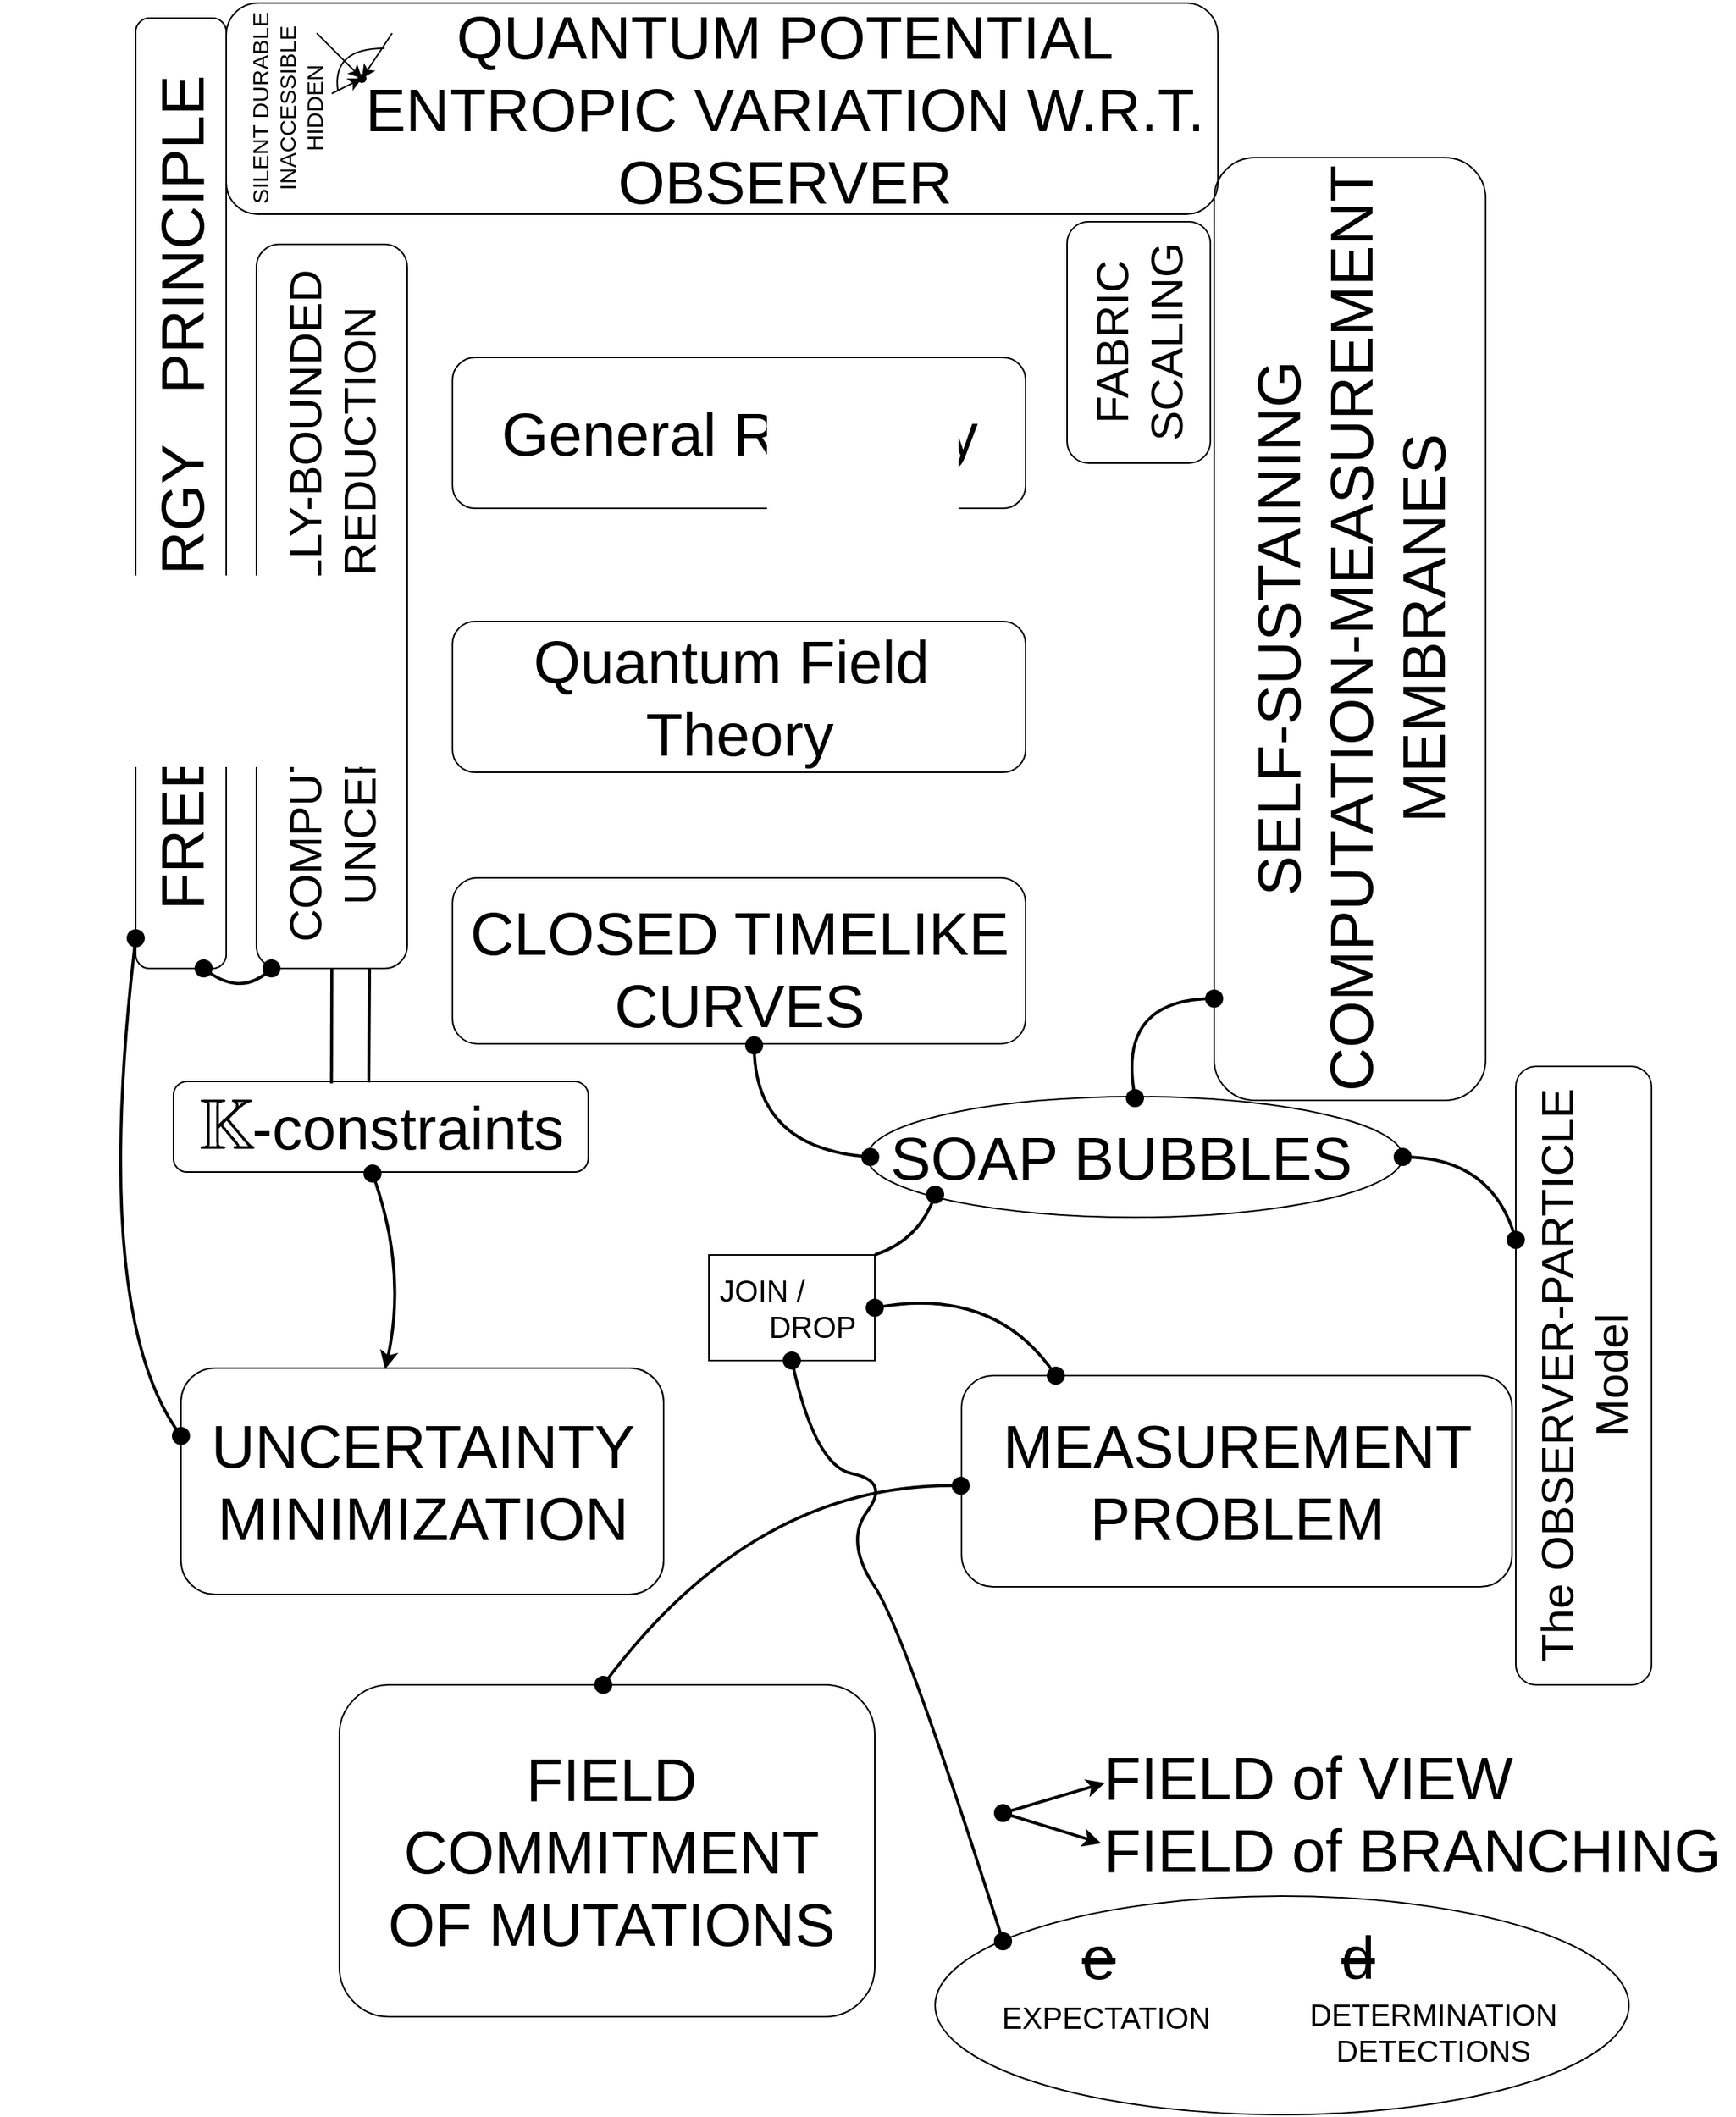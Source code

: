 <mxfile version="17.4.6" type="github">
  <diagram id="gHdk_dJ7GPB7kN7Cetbi" name="Page-1">
    <mxGraphModel dx="2372" dy="1642" grid="1" gridSize="10" guides="1" tooltips="1" connect="1" arrows="1" fold="1" page="1" pageScale="1" pageWidth="850" pageHeight="1100" math="1" shadow="0">
      <root>
        <mxCell id="0" />
        <mxCell id="1" parent="0" />
        <mxCell id="hyXVj247Z2iZGcptfuP--1" value="&lt;font style=&quot;font-size: 40px&quot;&gt;QUANTUM POTENTIAL&lt;br&gt;ENTROPIC VARIATION W.R.T.&lt;br&gt;OBSERVER&lt;br&gt;&lt;/font&gt;" style="text;html=1;align=center;verticalAlign=middle;resizable=0;points=[];autosize=1;strokeColor=none;fillColor=none;" vertex="1" parent="1">
          <mxGeometry x="-25" y="150" width="570" height="80" as="geometry" />
        </mxCell>
        <mxCell id="hyXVj247Z2iZGcptfuP--2" value="" style="rounded=1;whiteSpace=wrap;html=1;fontSize=40;fillColor=none;" vertex="1" parent="1">
          <mxGeometry x="-110" y="120" width="657.5" height="140" as="geometry" />
        </mxCell>
        <mxCell id="hyXVj247Z2iZGcptfuP--3" value="General Relativity" style="text;html=1;align=center;verticalAlign=middle;resizable=0;points=[];autosize=1;strokeColor=none;fillColor=none;fontSize=40;" vertex="1" parent="1">
          <mxGeometry x="65" y="380" width="330" height="50" as="geometry" />
        </mxCell>
        <mxCell id="hyXVj247Z2iZGcptfuP--4" value="Quantum Field&amp;nbsp;&lt;br&gt;Theory" style="text;html=1;align=center;verticalAlign=middle;resizable=0;points=[];autosize=1;strokeColor=none;fillColor=none;fontSize=40;" vertex="1" parent="1">
          <mxGeometry x="85" y="530" width="290" height="100" as="geometry" />
        </mxCell>
        <mxCell id="hyXVj247Z2iZGcptfuP--5" value="CLOSED TIMELIKE&lt;br&gt;CURVES" style="text;html=1;align=center;verticalAlign=middle;resizable=0;points=[];autosize=1;strokeColor=none;fillColor=none;fontSize=40;" vertex="1" parent="1">
          <mxGeometry x="45" y="710" width="370" height="100" as="geometry" />
        </mxCell>
        <mxCell id="hyXVj247Z2iZGcptfuP--6" value="SELF-SUSTAINING&lt;br&gt;COMPUTATION-MEASUREMENT&lt;br&gt;MEMBRANES" style="text;html=1;align=center;verticalAlign=middle;resizable=0;points=[];autosize=1;strokeColor=none;fillColor=none;fontSize=40;rotation=-90;" vertex="1" parent="1">
          <mxGeometry x="320" y="460" width="630" height="150" as="geometry" />
        </mxCell>
        <mxCell id="hyXVj247Z2iZGcptfuP--8" value="FABRIC&lt;br&gt;SCALING" style="text;html=1;align=center;verticalAlign=middle;resizable=0;points=[];autosize=1;strokeColor=none;fillColor=none;fontSize=30;rotation=-90;" vertex="1" parent="1">
          <mxGeometry x="420" y="305" width="150" height="80" as="geometry" />
        </mxCell>
        <mxCell id="hyXVj247Z2iZGcptfuP--9" value="" style="rounded=1;whiteSpace=wrap;html=1;fontSize=30;fillColor=none;" vertex="1" parent="1">
          <mxGeometry x="40" y="355" width="380" height="100" as="geometry" />
        </mxCell>
        <mxCell id="hyXVj247Z2iZGcptfuP--10" value="" style="rounded=1;whiteSpace=wrap;html=1;fontSize=30;fillColor=none;" vertex="1" parent="1">
          <mxGeometry x="40" y="530" width="380" height="100" as="geometry" />
        </mxCell>
        <mxCell id="hyXVj247Z2iZGcptfuP--11" value="" style="rounded=1;whiteSpace=wrap;html=1;fontSize=30;fillColor=none;" vertex="1" parent="1">
          <mxGeometry x="40" y="700" width="380" height="110" as="geometry" />
        </mxCell>
        <mxCell id="hyXVj247Z2iZGcptfuP--12" value="" style="rounded=1;whiteSpace=wrap;html=1;fontSize=30;fillColor=none;" vertex="1" parent="1">
          <mxGeometry x="447.5" y="265" width="95" height="160" as="geometry" />
        </mxCell>
        <mxCell id="hyXVj247Z2iZGcptfuP--13" value="" style="rounded=1;whiteSpace=wrap;html=1;fontSize=30;fillColor=none;rotation=90;" vertex="1" parent="1">
          <mxGeometry x="322.5" y="445" width="625" height="180" as="geometry" />
        </mxCell>
        <mxCell id="hyXVj247Z2iZGcptfuP--14" value="COMPUTATIONALLY-BOUNDED&lt;br&gt;UNCERTAINTY REDUCTION" style="text;html=1;align=center;verticalAlign=middle;resizable=0;points=[];autosize=1;strokeColor=none;fillColor=none;fontSize=30;rotation=-90;" vertex="1" parent="1">
          <mxGeometry x="-270" y="480" width="460" height="80" as="geometry" />
        </mxCell>
        <mxCell id="hyXVj247Z2iZGcptfuP--15" value="" style="rounded=1;whiteSpace=wrap;html=1;fontSize=30;fillColor=none;rotation=90;" vertex="1" parent="1">
          <mxGeometry x="-280" y="470" width="480" height="100" as="geometry" />
        </mxCell>
        <mxCell id="hyXVj247Z2iZGcptfuP--17" value="FREE&amp;nbsp; &amp;nbsp;ENERGY&amp;nbsp; &amp;nbsp;PRINCIPLE" style="text;html=1;align=center;verticalAlign=middle;resizable=0;points=[];autosize=1;strokeColor=none;fillColor=none;fontSize=40;rotation=-90;" vertex="1" parent="1">
          <mxGeometry x="-425" y="420" width="570" height="50" as="geometry" />
        </mxCell>
        <mxCell id="hyXVj247Z2iZGcptfuP--18" value="" style="rounded=1;whiteSpace=wrap;html=1;fontSize=40;fillColor=none;rotation=90;" vertex="1" parent="1">
          <mxGeometry x="-455" y="415" width="630" height="60" as="geometry" />
        </mxCell>
        <mxCell id="hyXVj247Z2iZGcptfuP--21" value="SILENT DURABLE&lt;br&gt;INACCESSIBLE&lt;br&gt;HIDDEN" style="text;html=1;align=center;verticalAlign=middle;resizable=0;points=[];autosize=1;strokeColor=none;fillColor=none;fontSize=15;rotation=-90;" vertex="1" parent="1">
          <mxGeometry x="-140" y="160" width="140" height="60" as="geometry" />
        </mxCell>
        <mxCell id="hyXVj247Z2iZGcptfuP--22" value="" style="shape=waypoint;sketch=0;fillStyle=solid;size=6;pointerEvents=1;points=[];fillColor=none;resizable=0;rotatable=0;perimeter=centerPerimeter;snapToPoint=1;fontSize=15;" vertex="1" parent="1">
          <mxGeometry x="-40" y="150" width="40" height="40" as="geometry" />
        </mxCell>
        <mxCell id="hyXVj247Z2iZGcptfuP--23" value="" style="endArrow=classic;html=1;rounded=0;fontSize=15;" edge="1" parent="1">
          <mxGeometry width="50" height="50" relative="1" as="geometry">
            <mxPoint x="-50" y="140" as="sourcePoint" />
            <mxPoint x="-20" y="170" as="targetPoint" />
          </mxGeometry>
        </mxCell>
        <mxCell id="hyXVj247Z2iZGcptfuP--24" value="" style="endArrow=classic;html=1;rounded=0;fontSize=15;" edge="1" parent="1">
          <mxGeometry width="50" height="50" relative="1" as="geometry">
            <mxPoint y="140" as="sourcePoint" />
            <mxPoint x="-20" y="170" as="targetPoint" />
          </mxGeometry>
        </mxCell>
        <mxCell id="hyXVj247Z2iZGcptfuP--25" value="" style="endArrow=classic;html=1;rounded=0;fontSize=15;" edge="1" parent="1">
          <mxGeometry width="50" height="50" relative="1" as="geometry">
            <mxPoint x="-40" y="180" as="sourcePoint" />
            <mxPoint x="-20" y="170" as="targetPoint" />
          </mxGeometry>
        </mxCell>
        <mxCell id="hyXVj247Z2iZGcptfuP--26" value="" style="endArrow=none;html=1;fontSize=15;curved=1;" edge="1" parent="1">
          <mxGeometry width="50" height="50" relative="1" as="geometry">
            <mxPoint x="-36" y="178" as="sourcePoint" />
            <mxPoint x="-5" y="150" as="targetPoint" />
            <Array as="points">
              <mxPoint x="-40" y="150" />
            </Array>
          </mxGeometry>
        </mxCell>
        <mxCell id="hyXVj247Z2iZGcptfuP--27" value="&lt;font style=&quot;font-size: 40px&quot;&gt;$$\mathbb{K}$$&lt;/font&gt;" style="text;html=1;align=center;verticalAlign=middle;resizable=0;points=[];autosize=1;strokeColor=none;fillColor=none;fontSize=15;" vertex="1" parent="1">
          <mxGeometry x="-260" y="850" width="300" height="30" as="geometry" />
        </mxCell>
        <mxCell id="hyXVj247Z2iZGcptfuP--28" value="-constraints" style="text;html=1;align=center;verticalAlign=middle;resizable=0;points=[];autosize=1;strokeColor=none;fillColor=none;fontSize=40;" vertex="1" parent="1">
          <mxGeometry x="-100" y="840" width="220" height="50" as="geometry" />
        </mxCell>
        <mxCell id="hyXVj247Z2iZGcptfuP--29" value="UNCERTAINTY&lt;br&gt;MINIMIZATION" style="text;html=1;align=center;verticalAlign=middle;resizable=0;points=[];autosize=1;strokeColor=none;fillColor=none;fontSize=40;" vertex="1" parent="1">
          <mxGeometry x="-130" y="1050" width="300" height="100" as="geometry" />
        </mxCell>
        <mxCell id="hyXVj247Z2iZGcptfuP--31" value="SOAP BUBBLES" style="text;html=1;align=center;verticalAlign=middle;resizable=0;points=[];autosize=1;strokeColor=none;fillColor=none;fontSize=40;" vertex="1" parent="1">
          <mxGeometry x="322.5" y="860" width="320" height="50" as="geometry" />
        </mxCell>
        <mxCell id="hyXVj247Z2iZGcptfuP--32" value="MEASUREMENT&lt;br&gt;PROBLEM" style="text;html=1;align=center;verticalAlign=middle;resizable=0;points=[];autosize=1;strokeColor=none;fillColor=none;fontSize=40;" vertex="1" parent="1">
          <mxGeometry x="395" y="1050" width="330" height="100" as="geometry" />
        </mxCell>
        <mxCell id="hyXVj247Z2iZGcptfuP--33" value="JOIN /&lt;br&gt;&amp;nbsp; &amp;nbsp; &amp;nbsp; &amp;nbsp; &amp;nbsp; &amp;nbsp; DROP" style="text;html=1;align=center;verticalAlign=middle;resizable=0;points=[];autosize=1;strokeColor=none;fillColor=none;fontSize=20;" vertex="1" parent="1">
          <mxGeometry x="175" y="960" width="140" height="50" as="geometry" />
        </mxCell>
        <mxCell id="hyXVj247Z2iZGcptfuP--34" value="FIELD&lt;br&gt;COMMITMENT&lt;br&gt;OF MUTATIONS" style="text;html=1;align=center;verticalAlign=middle;resizable=0;points=[];autosize=1;strokeColor=none;fillColor=none;fontSize=40;" vertex="1" parent="1">
          <mxGeometry x="-10" y="1270" width="310" height="150" as="geometry" />
        </mxCell>
        <mxCell id="hyXVj247Z2iZGcptfuP--36" value="&lt;font style=&quot;font-size: 30px&quot;&gt;The OBSERVER-PARTICLE&lt;br&gt;Model&lt;br&gt;&lt;/font&gt;" style="text;html=1;align=center;verticalAlign=middle;resizable=0;points=[];autosize=1;strokeColor=none;fillColor=none;fontSize=20;rotation=-90;" vertex="1" parent="1">
          <mxGeometry x="590" y="1000" width="400" height="60" as="geometry" />
        </mxCell>
        <mxCell id="hyXVj247Z2iZGcptfuP--37" value="&lt;font style=&quot;font-size: 40px&quot;&gt;FIELD of VIEW&lt;br&gt;&lt;div&gt;&lt;span&gt;FIELD of BRANCHING&lt;/span&gt;&lt;/div&gt;&lt;/font&gt;" style="text;html=1;align=left;verticalAlign=middle;resizable=0;points=[];autosize=1;strokeColor=none;fillColor=none;fontSize=30;" vertex="1" parent="1">
          <mxGeometry x="470" y="1280" width="420" height="80" as="geometry" />
        </mxCell>
        <mxCell id="hyXVj247Z2iZGcptfuP--38" value="&lt;strike&gt;e&lt;/strike&gt;" style="text;html=1;align=center;verticalAlign=middle;resizable=0;points=[];autosize=1;strokeColor=none;fillColor=none;fontSize=40;" vertex="1" parent="1">
          <mxGeometry x="447.5" y="1390" width="40" height="50" as="geometry" />
        </mxCell>
        <mxCell id="hyXVj247Z2iZGcptfuP--39" value="&lt;strike&gt;d&lt;/strike&gt;" style="text;html=1;align=center;verticalAlign=middle;resizable=0;points=[];autosize=1;strokeColor=none;fillColor=none;fontSize=40;" vertex="1" parent="1">
          <mxGeometry x="620" y="1390" width="40" height="50" as="geometry" />
        </mxCell>
        <mxCell id="hyXVj247Z2iZGcptfuP--41" value="EXPECTATION" style="text;html=1;align=center;verticalAlign=middle;resizable=0;points=[];autosize=1;strokeColor=none;fillColor=none;fontSize=20;" vertex="1" parent="1">
          <mxGeometry x="397.5" y="1440" width="150" height="30" as="geometry" />
        </mxCell>
        <mxCell id="hyXVj247Z2iZGcptfuP--42" value="DETERMINATION&lt;br&gt;DETECTIONS" style="text;html=1;align=center;verticalAlign=middle;resizable=0;points=[];autosize=1;strokeColor=none;fillColor=none;fontSize=20;" vertex="1" parent="1">
          <mxGeometry x="600" y="1440" width="180" height="50" as="geometry" />
        </mxCell>
        <mxCell id="hyXVj247Z2iZGcptfuP--43" value="" style="rounded=1;whiteSpace=wrap;html=1;fontSize=20;fillColor=none;" vertex="1" parent="1">
          <mxGeometry x="-145" y="835" width="275" height="60" as="geometry" />
        </mxCell>
        <mxCell id="hyXVj247Z2iZGcptfuP--44" value="" style="rounded=0;whiteSpace=wrap;html=1;fontSize=20;fillColor=none;" vertex="1" parent="1">
          <mxGeometry x="210" y="950" width="110" height="70" as="geometry" />
        </mxCell>
        <mxCell id="hyXVj247Z2iZGcptfuP--46" value="" style="ellipse;whiteSpace=wrap;html=1;fontSize=20;fillColor=none;" vertex="1" parent="1">
          <mxGeometry x="315" y="845" width="355" height="80" as="geometry" />
        </mxCell>
        <mxCell id="hyXVj247Z2iZGcptfuP--47" value="" style="rounded=1;whiteSpace=wrap;html=1;fontSize=20;fillColor=none;" vertex="1" parent="1">
          <mxGeometry x="377.5" y="1030" width="365" height="140" as="geometry" />
        </mxCell>
        <mxCell id="hyXVj247Z2iZGcptfuP--48" value="" style="rounded=1;whiteSpace=wrap;html=1;fontSize=20;fillColor=none;rotation=90;" vertex="1" parent="1">
          <mxGeometry x="585" y="985" width="410" height="90" as="geometry" />
        </mxCell>
        <mxCell id="hyXVj247Z2iZGcptfuP--49" value="" style="rounded=1;whiteSpace=wrap;html=1;fontSize=20;fillColor=none;" vertex="1" parent="1">
          <mxGeometry x="-140" y="1025" width="320" height="150" as="geometry" />
        </mxCell>
        <mxCell id="hyXVj247Z2iZGcptfuP--50" value="" style="rounded=1;whiteSpace=wrap;html=1;fontSize=20;fillColor=none;" vertex="1" parent="1">
          <mxGeometry x="-35" y="1235" width="355" height="220" as="geometry" />
        </mxCell>
        <mxCell id="hyXVj247Z2iZGcptfuP--51" value="" style="shape=waypoint;sketch=0;fillStyle=solid;size=6;pointerEvents=1;points=[];fillColor=none;resizable=0;rotatable=0;perimeter=centerPerimeter;snapToPoint=1;fontSize=20;strokeWidth=4;" vertex="1" parent="1">
          <mxGeometry x="525" y="760" width="40" height="40" as="geometry" />
        </mxCell>
        <mxCell id="hyXVj247Z2iZGcptfuP--52" value="" style="shape=waypoint;sketch=0;fillStyle=solid;size=6;pointerEvents=1;points=[];fillColor=none;resizable=0;rotatable=0;perimeter=centerPerimeter;snapToPoint=1;fontSize=20;strokeWidth=4;" vertex="1" parent="1">
          <mxGeometry x="472.5" y="826" width="40" height="40" as="geometry" />
        </mxCell>
        <mxCell id="hyXVj247Z2iZGcptfuP--53" value="" style="shape=waypoint;sketch=0;fillStyle=solid;size=6;pointerEvents=1;points=[];fillColor=none;resizable=0;rotatable=0;perimeter=centerPerimeter;snapToPoint=1;fontSize=20;strokeWidth=4;" vertex="1" parent="1">
          <mxGeometry x="650" y="865" width="40" height="40" as="geometry" />
        </mxCell>
        <mxCell id="hyXVj247Z2iZGcptfuP--54" value="" style="shape=waypoint;sketch=0;fillStyle=solid;size=6;pointerEvents=1;points=[];fillColor=none;resizable=0;rotatable=0;perimeter=centerPerimeter;snapToPoint=1;fontSize=20;strokeWidth=4;" vertex="1" parent="1">
          <mxGeometry x="725" y="920" width="40" height="40" as="geometry" />
        </mxCell>
        <mxCell id="hyXVj247Z2iZGcptfuP--55" value="" style="shape=waypoint;sketch=0;fillStyle=solid;size=6;pointerEvents=1;points=[];fillColor=none;resizable=0;rotatable=0;perimeter=centerPerimeter;snapToPoint=1;fontSize=20;strokeWidth=4;" vertex="1" parent="1">
          <mxGeometry x="297" y="865" width="40" height="40" as="geometry" />
        </mxCell>
        <mxCell id="hyXVj247Z2iZGcptfuP--56" value="" style="shape=waypoint;sketch=0;fillStyle=solid;size=6;pointerEvents=1;points=[];fillColor=none;resizable=0;rotatable=0;perimeter=centerPerimeter;snapToPoint=1;fontSize=20;strokeWidth=4;" vertex="1" parent="1">
          <mxGeometry x="220" y="791" width="40" height="40" as="geometry" />
        </mxCell>
        <mxCell id="hyXVj247Z2iZGcptfuP--57" value="" style="shape=waypoint;sketch=0;fillStyle=solid;size=6;pointerEvents=1;points=[];fillColor=none;resizable=0;rotatable=0;perimeter=centerPerimeter;snapToPoint=1;fontSize=20;strokeWidth=4;" vertex="1" parent="1">
          <mxGeometry x="300" y="965" width="40" height="40" as="geometry" />
        </mxCell>
        <mxCell id="hyXVj247Z2iZGcptfuP--58" value="" style="shape=waypoint;sketch=0;fillStyle=solid;size=6;pointerEvents=1;points=[];fillColor=none;resizable=0;rotatable=0;perimeter=centerPerimeter;snapToPoint=1;fontSize=20;strokeWidth=4;" vertex="1" parent="1">
          <mxGeometry x="420" y="1010" width="40" height="40" as="geometry" />
        </mxCell>
        <mxCell id="hyXVj247Z2iZGcptfuP--59" value="" style="shape=waypoint;sketch=0;fillStyle=solid;size=6;pointerEvents=1;points=[];fillColor=none;resizable=0;rotatable=0;perimeter=centerPerimeter;snapToPoint=1;fontSize=20;strokeWidth=4;" vertex="1" parent="1">
          <mxGeometry x="245" y="1000" width="40" height="40" as="geometry" />
        </mxCell>
        <mxCell id="hyXVj247Z2iZGcptfuP--60" value="" style="shape=waypoint;sketch=0;fillStyle=solid;size=6;pointerEvents=1;points=[];fillColor=none;resizable=0;rotatable=0;perimeter=centerPerimeter;snapToPoint=1;fontSize=20;strokeWidth=4;" vertex="1" parent="1">
          <mxGeometry x="385" y="1300" width="40" height="40" as="geometry" />
        </mxCell>
        <mxCell id="hyXVj247Z2iZGcptfuP--61" value="" style="shape=waypoint;sketch=0;fillStyle=solid;size=6;pointerEvents=1;points=[];fillColor=none;resizable=0;rotatable=0;perimeter=centerPerimeter;snapToPoint=1;fontSize=20;strokeWidth=4;" vertex="1" parent="1">
          <mxGeometry x="385" y="1385" width="40" height="40" as="geometry" />
        </mxCell>
        <mxCell id="hyXVj247Z2iZGcptfuP--62" value="" style="shape=waypoint;sketch=0;fillStyle=solid;size=6;pointerEvents=1;points=[];fillColor=none;resizable=0;rotatable=0;perimeter=centerPerimeter;snapToPoint=1;fontSize=20;strokeWidth=4;" vertex="1" parent="1">
          <mxGeometry x="120" y="1215" width="40" height="40" as="geometry" />
        </mxCell>
        <mxCell id="hyXVj247Z2iZGcptfuP--63" value="" style="shape=waypoint;sketch=0;fillStyle=solid;size=6;pointerEvents=1;points=[];fillColor=none;resizable=0;rotatable=0;perimeter=centerPerimeter;snapToPoint=1;fontSize=20;strokeWidth=4;" vertex="1" parent="1">
          <mxGeometry x="357" y="1083" width="40" height="40" as="geometry" />
        </mxCell>
        <mxCell id="hyXVj247Z2iZGcptfuP--64" value="" style="shape=waypoint;sketch=0;fillStyle=solid;size=6;pointerEvents=1;points=[];fillColor=none;resizable=0;rotatable=0;perimeter=centerPerimeter;snapToPoint=1;fontSize=20;strokeWidth=4;" vertex="1" parent="1">
          <mxGeometry x="-33" y="876" width="40" height="40" as="geometry" />
        </mxCell>
        <mxCell id="hyXVj247Z2iZGcptfuP--65" value="" style="shape=waypoint;sketch=0;fillStyle=solid;size=6;pointerEvents=1;points=[];fillColor=none;resizable=0;rotatable=0;perimeter=centerPerimeter;snapToPoint=1;fontSize=20;strokeWidth=4;" vertex="1" parent="1">
          <mxGeometry x="-160" y="1050" width="40" height="40" as="geometry" />
        </mxCell>
        <mxCell id="hyXVj247Z2iZGcptfuP--66" value="" style="shape=waypoint;sketch=0;fillStyle=solid;size=6;pointerEvents=1;points=[];fillColor=none;resizable=0;rotatable=0;perimeter=centerPerimeter;snapToPoint=1;fontSize=20;strokeWidth=4;" vertex="1" parent="1">
          <mxGeometry x="-190" y="720" width="40" height="40" as="geometry" />
        </mxCell>
        <mxCell id="hyXVj247Z2iZGcptfuP--67" value="" style="shape=waypoint;sketch=0;fillStyle=solid;size=6;pointerEvents=1;points=[];fillColor=none;resizable=0;rotatable=0;perimeter=centerPerimeter;snapToPoint=1;fontSize=20;strokeWidth=4;" vertex="1" parent="1">
          <mxGeometry x="-145" y="740" width="40" height="40" as="geometry" />
        </mxCell>
        <mxCell id="hyXVj247Z2iZGcptfuP--68" value="" style="shape=waypoint;sketch=0;fillStyle=solid;size=6;pointerEvents=1;points=[];fillColor=none;resizable=0;rotatable=0;perimeter=centerPerimeter;snapToPoint=1;fontSize=20;strokeWidth=4;" vertex="1" parent="1">
          <mxGeometry x="-100" y="740" width="40" height="40" as="geometry" />
        </mxCell>
        <mxCell id="hyXVj247Z2iZGcptfuP--69" value="" style="ellipse;whiteSpace=wrap;html=1;fontSize=20;strokeWidth=1;fillColor=none;" vertex="1" parent="1">
          <mxGeometry x="360" y="1375" width="460" height="145" as="geometry" />
        </mxCell>
        <mxCell id="hyXVj247Z2iZGcptfuP--70" value="" style="endArrow=none;html=1;fontSize=20;curved=1;strokeWidth=2;entryX=0.548;entryY=0.573;entryDx=0;entryDy=0;entryPerimeter=0;" edge="1" parent="1" source="hyXVj247Z2iZGcptfuP--67" target="hyXVj247Z2iZGcptfuP--68">
          <mxGeometry width="50" height="50" relative="1" as="geometry">
            <mxPoint x="-340" y="530" as="sourcePoint" />
            <mxPoint x="-290" y="480" as="targetPoint" />
            <Array as="points">
              <mxPoint x="-100" y="780" />
            </Array>
          </mxGeometry>
        </mxCell>
        <mxCell id="hyXVj247Z2iZGcptfuP--72" value="" style="endArrow=none;html=1;fontSize=20;strokeWidth=2;curved=1;entryX=0.033;entryY=0.402;entryDx=0;entryDy=0;entryPerimeter=0;" edge="1" parent="1" source="hyXVj247Z2iZGcptfuP--66" target="hyXVj247Z2iZGcptfuP--65">
          <mxGeometry width="50" height="50" relative="1" as="geometry">
            <mxPoint y="780" as="sourcePoint" />
            <mxPoint x="50" y="730" as="targetPoint" />
            <Array as="points">
              <mxPoint x="-200" y="990" />
            </Array>
          </mxGeometry>
        </mxCell>
        <mxCell id="hyXVj247Z2iZGcptfuP--73" value="" style="endArrow=classic;html=1;fontSize=20;strokeWidth=2;curved=1;exitX=0.497;exitY=0.616;exitDx=0;exitDy=0;exitPerimeter=0;entryX=0.423;entryY=0.005;entryDx=0;entryDy=0;entryPerimeter=0;" edge="1" parent="1" source="hyXVj247Z2iZGcptfuP--64" target="hyXVj247Z2iZGcptfuP--49">
          <mxGeometry width="50" height="50" relative="1" as="geometry">
            <mxPoint y="910" as="sourcePoint" />
            <mxPoint x="50" y="860" as="targetPoint" />
            <Array as="points">
              <mxPoint x="10" y="960" />
            </Array>
          </mxGeometry>
        </mxCell>
        <mxCell id="hyXVj247Z2iZGcptfuP--74" value="" style="endArrow=none;html=1;fontSize=20;strokeWidth=2;curved=1;entryX=1;entryY=0.5;entryDx=0;entryDy=0;exitX=0.381;exitY=0.021;exitDx=0;exitDy=0;exitPerimeter=0;" edge="1" parent="1" source="hyXVj247Z2iZGcptfuP--43" target="hyXVj247Z2iZGcptfuP--15">
          <mxGeometry width="50" height="50" relative="1" as="geometry">
            <mxPoint x="-40" y="830" as="sourcePoint" />
            <mxPoint x="50" y="730" as="targetPoint" />
          </mxGeometry>
        </mxCell>
        <mxCell id="hyXVj247Z2iZGcptfuP--75" value="" style="endArrow=none;html=1;fontSize=20;strokeWidth=2;curved=1;entryX=1;entryY=0.25;entryDx=0;entryDy=0;exitX=0.471;exitY=0.011;exitDx=0;exitDy=0;exitPerimeter=0;" edge="1" parent="1" source="hyXVj247Z2iZGcptfuP--43" target="hyXVj247Z2iZGcptfuP--15">
          <mxGeometry width="50" height="50" relative="1" as="geometry">
            <mxPoint x="-15" y="830" as="sourcePoint" />
            <mxPoint x="-19.34" y="760" as="targetPoint" />
          </mxGeometry>
        </mxCell>
        <mxCell id="hyXVj247Z2iZGcptfuP--76" value="" style="endArrow=none;html=1;fontSize=20;strokeWidth=2;curved=1;entryX=0.458;entryY=0.47;entryDx=0;entryDy=0;entryPerimeter=0;" edge="1" parent="1" source="hyXVj247Z2iZGcptfuP--56" target="hyXVj247Z2iZGcptfuP--55">
          <mxGeometry width="50" height="50" relative="1" as="geometry">
            <mxPoint x="320" y="780" as="sourcePoint" />
            <mxPoint x="370" y="730" as="targetPoint" />
            <Array as="points">
              <mxPoint x="240" y="880" />
            </Array>
          </mxGeometry>
        </mxCell>
        <mxCell id="hyXVj247Z2iZGcptfuP--77" value="" style="endArrow=none;html=1;fontSize=20;strokeWidth=2;curved=1;exitX=0.5;exitY=0;exitDx=0;exitDy=0;" edge="1" parent="1" source="hyXVj247Z2iZGcptfuP--46" target="hyXVj247Z2iZGcptfuP--51">
          <mxGeometry width="50" height="50" relative="1" as="geometry">
            <mxPoint x="320" y="780" as="sourcePoint" />
            <mxPoint x="370" y="730" as="targetPoint" />
            <Array as="points">
              <mxPoint x="480" y="780" />
            </Array>
          </mxGeometry>
        </mxCell>
        <mxCell id="hyXVj247Z2iZGcptfuP--78" value="" style="shape=waypoint;sketch=0;fillStyle=solid;size=6;pointerEvents=1;points=[];fillColor=none;resizable=0;rotatable=0;perimeter=centerPerimeter;snapToPoint=1;fontSize=20;strokeWidth=4;" vertex="1" parent="1">
          <mxGeometry x="340" y="890" width="40" height="40" as="geometry" />
        </mxCell>
        <mxCell id="hyXVj247Z2iZGcptfuP--79" value="" style="endArrow=none;html=1;fontSize=20;strokeWidth=2;curved=1;exitX=0.33;exitY=0.462;exitDx=0;exitDy=0;exitPerimeter=0;entryX=1;entryY=0;entryDx=0;entryDy=0;" edge="1" parent="1" source="hyXVj247Z2iZGcptfuP--78" target="hyXVj247Z2iZGcptfuP--44">
          <mxGeometry width="50" height="50" relative="1" as="geometry">
            <mxPoint x="320" y="820" as="sourcePoint" />
            <mxPoint x="370" y="770" as="targetPoint" />
            <Array as="points">
              <mxPoint x="350" y="940" />
            </Array>
          </mxGeometry>
        </mxCell>
        <mxCell id="hyXVj247Z2iZGcptfuP--80" value="" style="endArrow=none;html=1;fontSize=20;strokeWidth=2;curved=1;exitX=0.5;exitY=0.375;exitDx=0;exitDy=0;exitPerimeter=0;entryX=0.36;entryY=0.544;entryDx=0;entryDy=0;entryPerimeter=0;" edge="1" parent="1" source="hyXVj247Z2iZGcptfuP--57" target="hyXVj247Z2iZGcptfuP--58">
          <mxGeometry width="50" height="50" relative="1" as="geometry">
            <mxPoint x="320" y="910" as="sourcePoint" />
            <mxPoint x="370" y="860" as="targetPoint" />
            <Array as="points">
              <mxPoint x="400" y="970" />
            </Array>
          </mxGeometry>
        </mxCell>
        <mxCell id="hyXVj247Z2iZGcptfuP--81" value="" style="endArrow=none;html=1;fontSize=20;strokeWidth=2;curved=1;entryX=0.52;entryY=0.636;entryDx=0;entryDy=0;entryPerimeter=0;exitX=0.405;exitY=0.479;exitDx=0;exitDy=0;exitPerimeter=0;" edge="1" parent="1" source="hyXVj247Z2iZGcptfuP--54" target="hyXVj247Z2iZGcptfuP--53">
          <mxGeometry width="50" height="50" relative="1" as="geometry">
            <mxPoint x="570" y="910" as="sourcePoint" />
            <mxPoint x="620" y="860" as="targetPoint" />
            <Array as="points">
              <mxPoint x="730" y="885" />
            </Array>
          </mxGeometry>
        </mxCell>
        <mxCell id="hyXVj247Z2iZGcptfuP--82" value="" style="endArrow=none;html=1;fontSize=20;strokeWidth=2;curved=1;entryX=0.447;entryY=0.343;entryDx=0;entryDy=0;entryPerimeter=0;" edge="1" parent="1" source="hyXVj247Z2iZGcptfuP--62" target="hyXVj247Z2iZGcptfuP--63">
          <mxGeometry width="50" height="50" relative="1" as="geometry">
            <mxPoint x="360" y="1030" as="sourcePoint" />
            <mxPoint x="410" y="980" as="targetPoint" />
            <Array as="points">
              <mxPoint x="240" y="1100" />
            </Array>
          </mxGeometry>
        </mxCell>
        <mxCell id="hyXVj247Z2iZGcptfuP--83" value="" style="endArrow=classic;html=1;fontSize=20;strokeWidth=2;curved=1;exitX=0.562;exitY=0.467;exitDx=0;exitDy=0;exitPerimeter=0;" edge="1" parent="1" source="hyXVj247Z2iZGcptfuP--60">
          <mxGeometry width="50" height="50" relative="1" as="geometry">
            <mxPoint x="422.5" y="1315" as="sourcePoint" />
            <mxPoint x="472.5" y="1300" as="targetPoint" />
          </mxGeometry>
        </mxCell>
        <mxCell id="hyXVj247Z2iZGcptfuP--84" value="" style="endArrow=classic;html=1;fontSize=20;strokeWidth=2;curved=1;exitX=0.604;exitY=0.648;exitDx=0;exitDy=0;exitPerimeter=0;" edge="1" parent="1" source="hyXVj247Z2iZGcptfuP--60">
          <mxGeometry width="50" height="50" relative="1" as="geometry">
            <mxPoint x="420" y="1325" as="sourcePoint" />
            <mxPoint x="470" y="1340" as="targetPoint" />
          </mxGeometry>
        </mxCell>
        <mxCell id="hyXVj247Z2iZGcptfuP--85" value="" style="endArrow=none;html=1;fontSize=20;strokeWidth=2;curved=1;exitX=0.134;exitY=0.99;exitDx=0;exitDy=0;exitPerimeter=0;" edge="1" parent="1" source="hyXVj247Z2iZGcptfuP--59" target="hyXVj247Z2iZGcptfuP--61">
          <mxGeometry width="50" height="50" relative="1" as="geometry">
            <mxPoint x="390" y="1160" as="sourcePoint" />
            <mxPoint x="440" y="1110" as="targetPoint" />
            <Array as="points">
              <mxPoint x="280" y="1090" />
              <mxPoint x="330" y="1100" />
              <mxPoint x="300" y="1140" />
              <mxPoint x="340" y="1200" />
            </Array>
          </mxGeometry>
        </mxCell>
      </root>
    </mxGraphModel>
  </diagram>
</mxfile>
